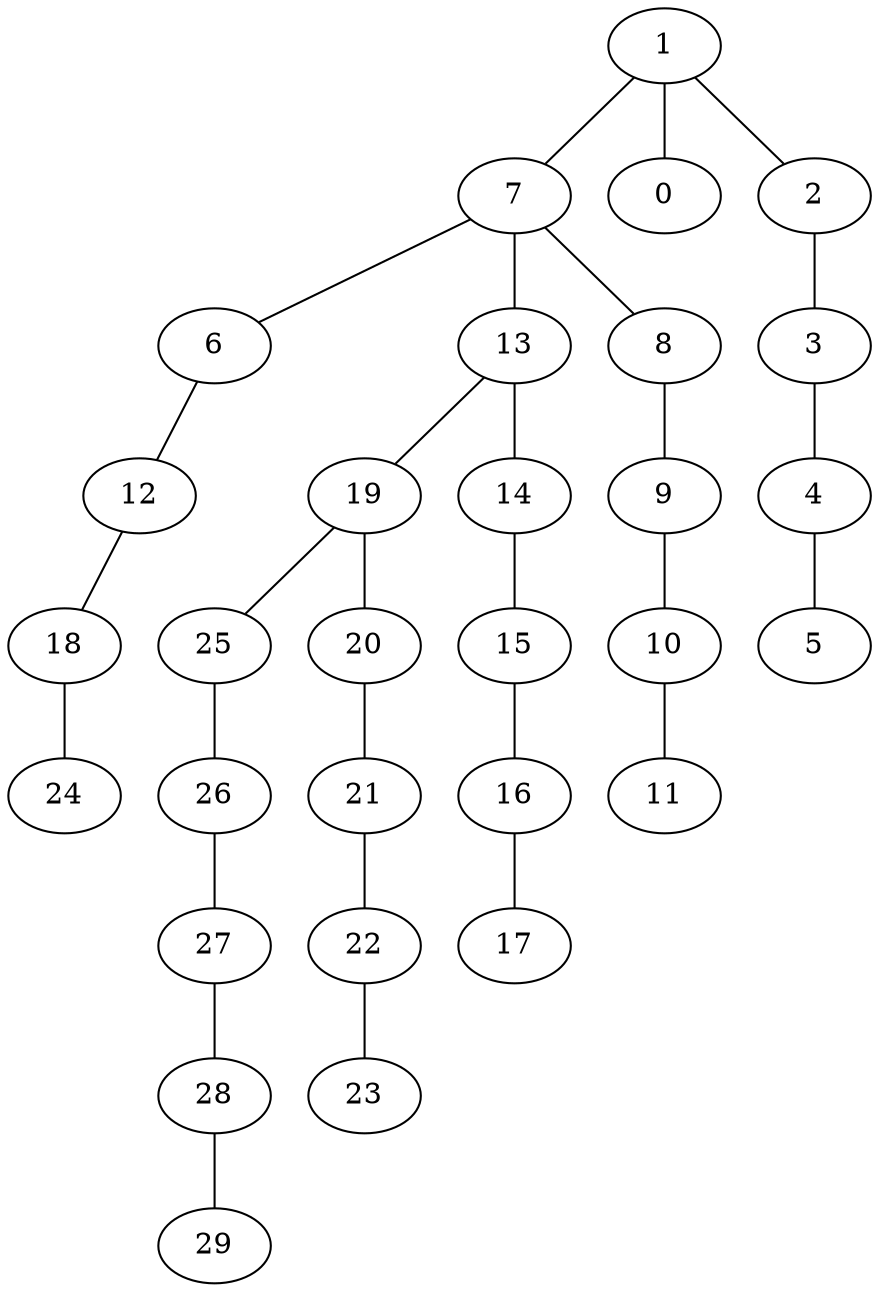 strict graph G {
1;
7;
0;
2;
6;
13;
8;
3;
12;
19;
14;
9;
4;
18;
25;
20;
15;
10;
5;
24;
26;
21;
16;
11;
27;
22;
17;
28;
23;
29;
10 -- 11;
1 -- 2;
13 -- 14;
25 -- 26;
22 -- 23;
8 -- 9;
20 -- 21;
21 -- 22;
4 -- 5;
1 -- 0;
7 -- 13;
3 -- 4;
26 -- 27;
19 -- 20;
27 -- 28;
6 -- 12;
12 -- 18;
1 -- 7;
19 -- 25;
15 -- 16;
16 -- 17;
7 -- 6;
18 -- 24;
7 -- 8;
28 -- 29;
14 -- 15;
13 -- 19;
2 -- 3;
9 -- 10;
}
